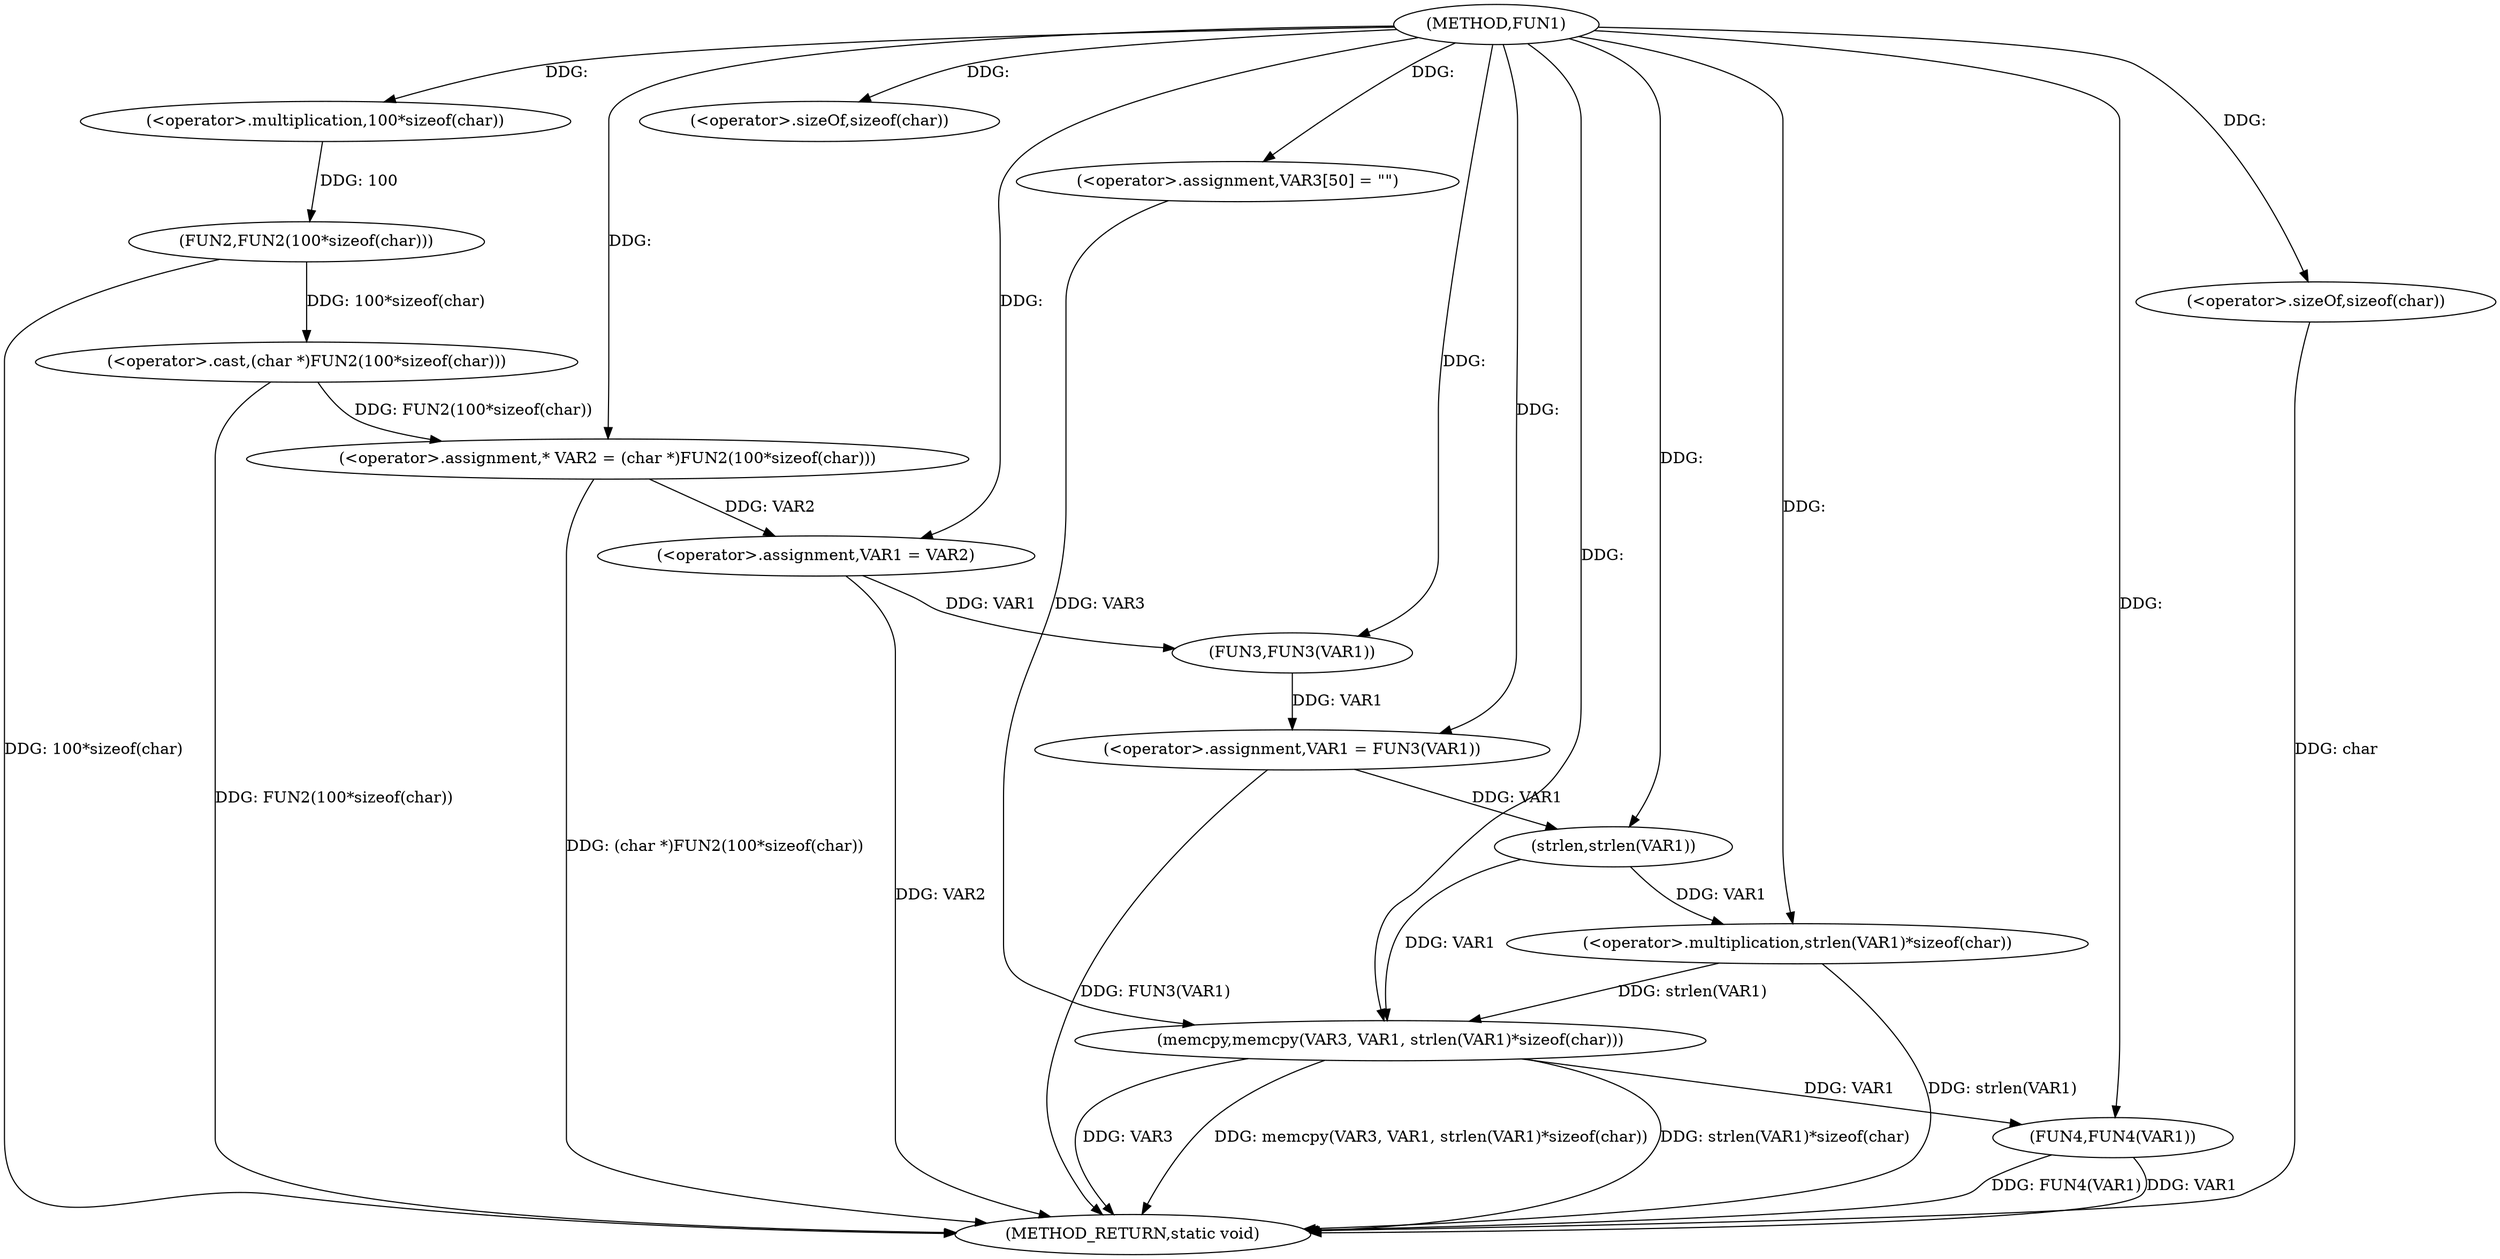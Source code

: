 digraph FUN1 {  
"1000100" [label = "(METHOD,FUN1)" ]
"1000135" [label = "(METHOD_RETURN,static void)" ]
"1000104" [label = "(<operator>.assignment,* VAR2 = (char *)FUN2(100*sizeof(char)))" ]
"1000106" [label = "(<operator>.cast,(char *)FUN2(100*sizeof(char)))" ]
"1000108" [label = "(FUN2,FUN2(100*sizeof(char)))" ]
"1000109" [label = "(<operator>.multiplication,100*sizeof(char))" ]
"1000111" [label = "(<operator>.sizeOf,sizeof(char))" ]
"1000113" [label = "(<operator>.assignment,VAR1 = VAR2)" ]
"1000116" [label = "(<operator>.assignment,VAR1 = FUN3(VAR1))" ]
"1000118" [label = "(FUN3,FUN3(VAR1))" ]
"1000122" [label = "(<operator>.assignment,VAR3[50] = \"\")" ]
"1000125" [label = "(memcpy,memcpy(VAR3, VAR1, strlen(VAR1)*sizeof(char)))" ]
"1000128" [label = "(<operator>.multiplication,strlen(VAR1)*sizeof(char))" ]
"1000129" [label = "(strlen,strlen(VAR1))" ]
"1000131" [label = "(<operator>.sizeOf,sizeof(char))" ]
"1000133" [label = "(FUN4,FUN4(VAR1))" ]
  "1000125" -> "1000135"  [ label = "DDG: VAR3"] 
  "1000125" -> "1000135"  [ label = "DDG: memcpy(VAR3, VAR1, strlen(VAR1)*sizeof(char))"] 
  "1000106" -> "1000135"  [ label = "DDG: FUN2(100*sizeof(char))"] 
  "1000131" -> "1000135"  [ label = "DDG: char"] 
  "1000113" -> "1000135"  [ label = "DDG: VAR2"] 
  "1000116" -> "1000135"  [ label = "DDG: FUN3(VAR1)"] 
  "1000133" -> "1000135"  [ label = "DDG: FUN4(VAR1)"] 
  "1000125" -> "1000135"  [ label = "DDG: strlen(VAR1)*sizeof(char)"] 
  "1000128" -> "1000135"  [ label = "DDG: strlen(VAR1)"] 
  "1000133" -> "1000135"  [ label = "DDG: VAR1"] 
  "1000104" -> "1000135"  [ label = "DDG: (char *)FUN2(100*sizeof(char))"] 
  "1000108" -> "1000135"  [ label = "DDG: 100*sizeof(char)"] 
  "1000106" -> "1000104"  [ label = "DDG: FUN2(100*sizeof(char))"] 
  "1000100" -> "1000104"  [ label = "DDG: "] 
  "1000108" -> "1000106"  [ label = "DDG: 100*sizeof(char)"] 
  "1000109" -> "1000108"  [ label = "DDG: 100"] 
  "1000100" -> "1000109"  [ label = "DDG: "] 
  "1000100" -> "1000111"  [ label = "DDG: "] 
  "1000104" -> "1000113"  [ label = "DDG: VAR2"] 
  "1000100" -> "1000113"  [ label = "DDG: "] 
  "1000118" -> "1000116"  [ label = "DDG: VAR1"] 
  "1000100" -> "1000116"  [ label = "DDG: "] 
  "1000113" -> "1000118"  [ label = "DDG: VAR1"] 
  "1000100" -> "1000118"  [ label = "DDG: "] 
  "1000100" -> "1000122"  [ label = "DDG: "] 
  "1000122" -> "1000125"  [ label = "DDG: VAR3"] 
  "1000100" -> "1000125"  [ label = "DDG: "] 
  "1000129" -> "1000125"  [ label = "DDG: VAR1"] 
  "1000128" -> "1000125"  [ label = "DDG: strlen(VAR1)"] 
  "1000129" -> "1000128"  [ label = "DDG: VAR1"] 
  "1000116" -> "1000129"  [ label = "DDG: VAR1"] 
  "1000100" -> "1000129"  [ label = "DDG: "] 
  "1000100" -> "1000128"  [ label = "DDG: "] 
  "1000100" -> "1000131"  [ label = "DDG: "] 
  "1000125" -> "1000133"  [ label = "DDG: VAR1"] 
  "1000100" -> "1000133"  [ label = "DDG: "] 
}
